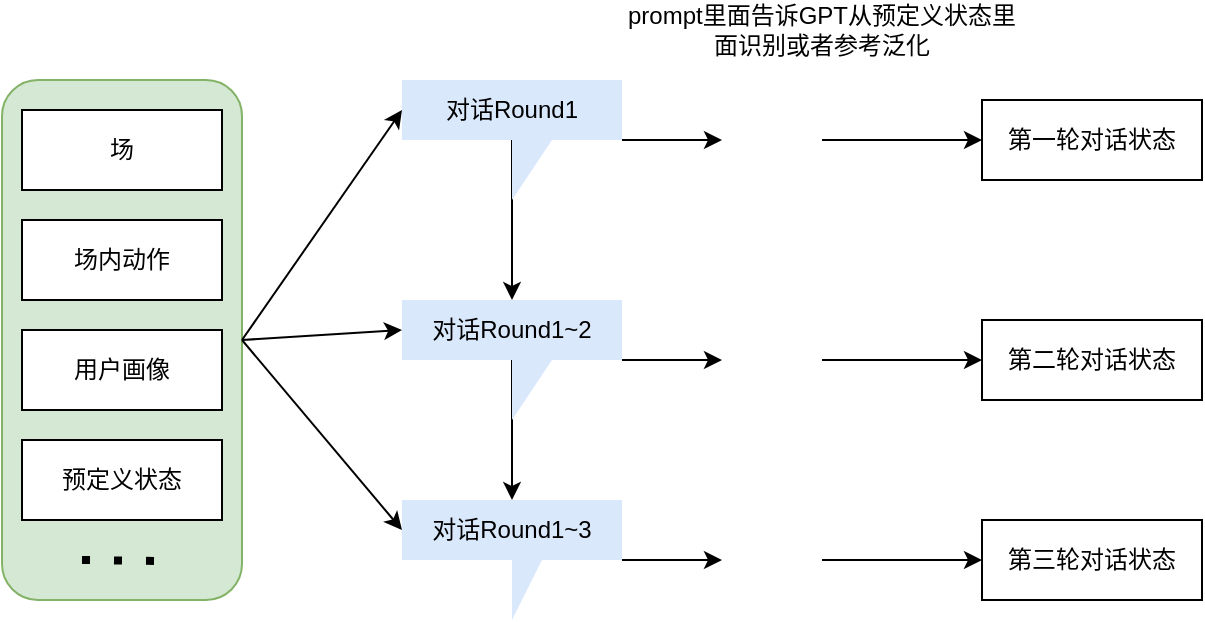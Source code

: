 <mxfile version="23.0.2" type="github">
  <diagram name="第 1 页" id="aGGtP6KPG0DedGO1pz7s">
    <mxGraphModel dx="1242" dy="820" grid="1" gridSize="10" guides="1" tooltips="1" connect="1" arrows="1" fold="1" page="1" pageScale="1" pageWidth="1200" pageHeight="500" math="0" shadow="0">
      <root>
        <mxCell id="0" />
        <mxCell id="1" parent="0" />
        <mxCell id="pFQzVFKFw2HDIEn4oTUE-1" value="" style="rounded=1;whiteSpace=wrap;html=1;fillColor=#d5e8d4;strokeColor=#82b366;" vertex="1" parent="1">
          <mxGeometry x="40" y="150" width="120" height="260" as="geometry" />
        </mxCell>
        <mxCell id="pFQzVFKFw2HDIEn4oTUE-3" value="用户画像" style="rounded=0;whiteSpace=wrap;html=1;" vertex="1" parent="1">
          <mxGeometry x="50" y="275" width="100" height="40" as="geometry" />
        </mxCell>
        <mxCell id="pFQzVFKFw2HDIEn4oTUE-4" value="场" style="rounded=0;whiteSpace=wrap;html=1;" vertex="1" parent="1">
          <mxGeometry x="50" y="165" width="100" height="40" as="geometry" />
        </mxCell>
        <mxCell id="pFQzVFKFw2HDIEn4oTUE-5" value="场内动作" style="rounded=0;whiteSpace=wrap;html=1;" vertex="1" parent="1">
          <mxGeometry x="50" y="220" width="100" height="40" as="geometry" />
        </mxCell>
        <mxCell id="pFQzVFKFw2HDIEn4oTUE-7" value="" style="endArrow=none;dashed=1;html=1;dashPattern=1 3;strokeWidth=4;rounded=0;" edge="1" parent="1">
          <mxGeometry width="50" height="50" relative="1" as="geometry">
            <mxPoint x="80" y="390" as="sourcePoint" />
            <mxPoint x="120" y="390.5" as="targetPoint" />
          </mxGeometry>
        </mxCell>
        <mxCell id="pFQzVFKFw2HDIEn4oTUE-17" value="" style="edgeStyle=orthogonalEdgeStyle;rounded=0;orthogonalLoop=1;jettySize=auto;html=1;" edge="1" parent="1" source="pFQzVFKFw2HDIEn4oTUE-12" target="pFQzVFKFw2HDIEn4oTUE-14">
          <mxGeometry relative="1" as="geometry" />
        </mxCell>
        <mxCell id="pFQzVFKFw2HDIEn4oTUE-25" value="" style="edgeStyle=orthogonalEdgeStyle;rounded=0;orthogonalLoop=1;jettySize=auto;html=1;" edge="1" parent="1" source="pFQzVFKFw2HDIEn4oTUE-12" target="pFQzVFKFw2HDIEn4oTUE-24">
          <mxGeometry relative="1" as="geometry" />
        </mxCell>
        <mxCell id="pFQzVFKFw2HDIEn4oTUE-12" value="对话Round1" style="shape=callout;whiteSpace=wrap;html=1;perimeter=calloutPerimeter;fillColor=#dae8fc;strokeColor=none;" vertex="1" parent="1">
          <mxGeometry x="240" y="150" width="110" height="60" as="geometry" />
        </mxCell>
        <mxCell id="pFQzVFKFw2HDIEn4oTUE-18" value="" style="edgeStyle=orthogonalEdgeStyle;rounded=0;orthogonalLoop=1;jettySize=auto;html=1;" edge="1" parent="1" source="pFQzVFKFw2HDIEn4oTUE-14" target="pFQzVFKFw2HDIEn4oTUE-15">
          <mxGeometry relative="1" as="geometry" />
        </mxCell>
        <mxCell id="pFQzVFKFw2HDIEn4oTUE-36" value="" style="edgeStyle=orthogonalEdgeStyle;rounded=0;orthogonalLoop=1;jettySize=auto;html=1;" edge="1" parent="1" source="pFQzVFKFw2HDIEn4oTUE-14" target="pFQzVFKFw2HDIEn4oTUE-34">
          <mxGeometry relative="1" as="geometry" />
        </mxCell>
        <mxCell id="pFQzVFKFw2HDIEn4oTUE-14" value="对话Round1~2" style="shape=callout;whiteSpace=wrap;html=1;perimeter=calloutPerimeter;fillColor=#dae8fc;strokeColor=none;" vertex="1" parent="1">
          <mxGeometry x="240" y="260" width="110" height="60" as="geometry" />
        </mxCell>
        <mxCell id="pFQzVFKFw2HDIEn4oTUE-40" value="" style="edgeStyle=orthogonalEdgeStyle;rounded=0;orthogonalLoop=1;jettySize=auto;html=1;" edge="1" parent="1" source="pFQzVFKFw2HDIEn4oTUE-15" target="pFQzVFKFw2HDIEn4oTUE-39">
          <mxGeometry relative="1" as="geometry" />
        </mxCell>
        <mxCell id="pFQzVFKFw2HDIEn4oTUE-15" value="对话Round1~3" style="shape=callout;whiteSpace=wrap;html=1;perimeter=calloutPerimeter;fillColor=#dae8fc;strokeColor=none;base=15;" vertex="1" parent="1">
          <mxGeometry x="240" y="360" width="110" height="60" as="geometry" />
        </mxCell>
        <mxCell id="pFQzVFKFw2HDIEn4oTUE-21" value="" style="endArrow=classic;html=1;rounded=0;entryX=0;entryY=0;entryDx=0;entryDy=15;entryPerimeter=0;exitX=1;exitY=0.5;exitDx=0;exitDy=0;" edge="1" parent="1" source="pFQzVFKFw2HDIEn4oTUE-1" target="pFQzVFKFw2HDIEn4oTUE-12">
          <mxGeometry width="50" height="50" relative="1" as="geometry">
            <mxPoint x="160" y="260" as="sourcePoint" />
            <mxPoint x="210" y="210" as="targetPoint" />
          </mxGeometry>
        </mxCell>
        <mxCell id="pFQzVFKFw2HDIEn4oTUE-22" value="" style="endArrow=classic;html=1;rounded=0;entryX=0;entryY=0;entryDx=0;entryDy=15;entryPerimeter=0;exitX=1;exitY=0.5;exitDx=0;exitDy=0;" edge="1" parent="1" source="pFQzVFKFw2HDIEn4oTUE-1" target="pFQzVFKFw2HDIEn4oTUE-14">
          <mxGeometry width="50" height="50" relative="1" as="geometry">
            <mxPoint x="160" y="260" as="sourcePoint" />
            <mxPoint x="250" y="175" as="targetPoint" />
          </mxGeometry>
        </mxCell>
        <mxCell id="pFQzVFKFw2HDIEn4oTUE-23" value="" style="endArrow=classic;html=1;rounded=0;entryX=0;entryY=0;entryDx=0;entryDy=15;entryPerimeter=0;exitX=1;exitY=0.5;exitDx=0;exitDy=0;" edge="1" parent="1" source="pFQzVFKFw2HDIEn4oTUE-1" target="pFQzVFKFw2HDIEn4oTUE-15">
          <mxGeometry width="50" height="50" relative="1" as="geometry">
            <mxPoint x="170" y="270" as="sourcePoint" />
            <mxPoint x="250" y="260" as="targetPoint" />
          </mxGeometry>
        </mxCell>
        <mxCell id="pFQzVFKFw2HDIEn4oTUE-28" value="" style="edgeStyle=orthogonalEdgeStyle;rounded=0;orthogonalLoop=1;jettySize=auto;html=1;" edge="1" parent="1" source="pFQzVFKFw2HDIEn4oTUE-24" target="pFQzVFKFw2HDIEn4oTUE-26">
          <mxGeometry relative="1" as="geometry" />
        </mxCell>
        <mxCell id="pFQzVFKFw2HDIEn4oTUE-24" value="" style="shape=image;verticalLabelPosition=bottom;labelBackgroundColor=default;verticalAlign=top;aspect=fixed;imageAspect=0;image=https://upload.wikimedia.org/wikipedia/commons/thumb/0/04/ChatGPT_logo.svg/800px-ChatGPT_logo.svg.png;" vertex="1" parent="1">
          <mxGeometry x="400" y="155" width="50" height="50" as="geometry" />
        </mxCell>
        <mxCell id="pFQzVFKFw2HDIEn4oTUE-26" value="第一轮对话状态" style="rounded=0;whiteSpace=wrap;html=1;" vertex="1" parent="1">
          <mxGeometry x="530" y="160" width="110" height="40" as="geometry" />
        </mxCell>
        <mxCell id="pFQzVFKFw2HDIEn4oTUE-27" value="预定义状态" style="rounded=0;whiteSpace=wrap;html=1;" vertex="1" parent="1">
          <mxGeometry x="50" y="330" width="100" height="40" as="geometry" />
        </mxCell>
        <mxCell id="pFQzVFKFw2HDIEn4oTUE-38" value="" style="edgeStyle=orthogonalEdgeStyle;rounded=0;orthogonalLoop=1;jettySize=auto;html=1;" edge="1" parent="1" source="pFQzVFKFw2HDIEn4oTUE-34" target="pFQzVFKFw2HDIEn4oTUE-37">
          <mxGeometry relative="1" as="geometry" />
        </mxCell>
        <mxCell id="pFQzVFKFw2HDIEn4oTUE-34" value="" style="shape=image;verticalLabelPosition=bottom;labelBackgroundColor=default;verticalAlign=top;aspect=fixed;imageAspect=0;image=https://upload.wikimedia.org/wikipedia/commons/thumb/0/04/ChatGPT_logo.svg/800px-ChatGPT_logo.svg.png;" vertex="1" parent="1">
          <mxGeometry x="400" y="265" width="50" height="50" as="geometry" />
        </mxCell>
        <mxCell id="pFQzVFKFw2HDIEn4oTUE-37" value="第二轮对话状态" style="rounded=0;whiteSpace=wrap;html=1;" vertex="1" parent="1">
          <mxGeometry x="530" y="270" width="110" height="40" as="geometry" />
        </mxCell>
        <mxCell id="pFQzVFKFw2HDIEn4oTUE-42" value="" style="edgeStyle=orthogonalEdgeStyle;rounded=0;orthogonalLoop=1;jettySize=auto;html=1;" edge="1" parent="1" source="pFQzVFKFw2HDIEn4oTUE-39" target="pFQzVFKFw2HDIEn4oTUE-41">
          <mxGeometry relative="1" as="geometry" />
        </mxCell>
        <mxCell id="pFQzVFKFw2HDIEn4oTUE-39" value="" style="shape=image;verticalLabelPosition=bottom;labelBackgroundColor=default;verticalAlign=top;aspect=fixed;imageAspect=0;image=https://upload.wikimedia.org/wikipedia/commons/thumb/0/04/ChatGPT_logo.svg/800px-ChatGPT_logo.svg.png;" vertex="1" parent="1">
          <mxGeometry x="400" y="365" width="50" height="50" as="geometry" />
        </mxCell>
        <mxCell id="pFQzVFKFw2HDIEn4oTUE-41" value="第三轮对话状态" style="rounded=0;whiteSpace=wrap;html=1;" vertex="1" parent="1">
          <mxGeometry x="530" y="370" width="110" height="40" as="geometry" />
        </mxCell>
        <mxCell id="pFQzVFKFw2HDIEn4oTUE-43" value="prompt里面告诉GPT从预定义状态里面识别或者参考泛化" style="text;html=1;strokeColor=none;fillColor=none;align=center;verticalAlign=middle;whiteSpace=wrap;rounded=0;" vertex="1" parent="1">
          <mxGeometry x="350" y="110" width="200" height="30" as="geometry" />
        </mxCell>
      </root>
    </mxGraphModel>
  </diagram>
</mxfile>
